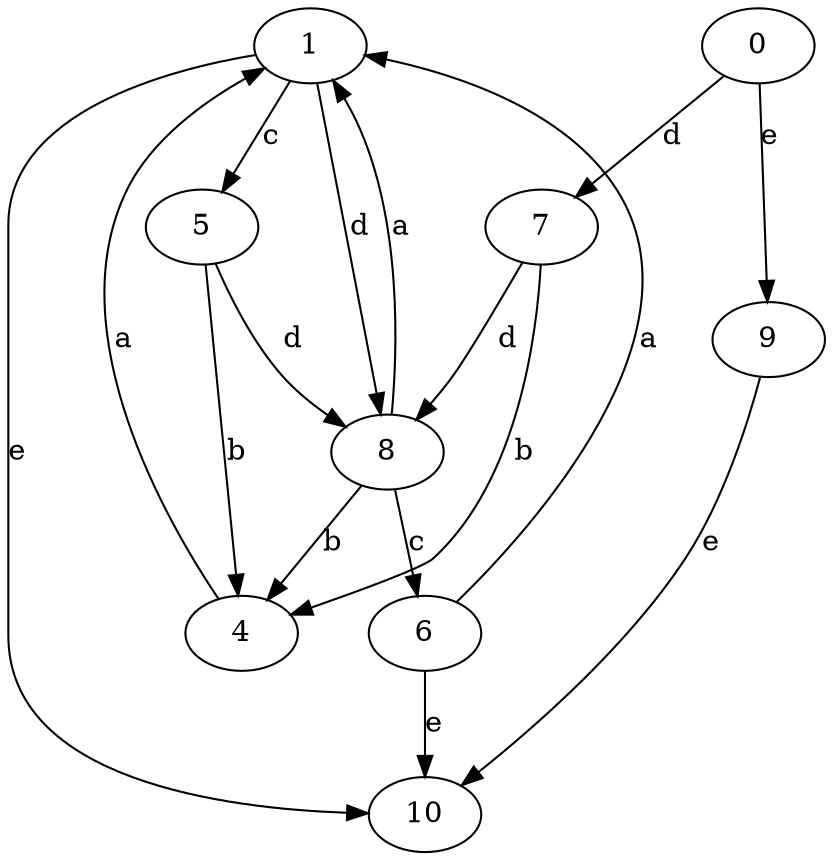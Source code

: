 strict digraph  {
1;
4;
5;
6;
7;
0;
8;
9;
10;
1 -> 5  [label=c];
1 -> 8  [label=d];
1 -> 10  [label=e];
4 -> 1  [label=a];
5 -> 4  [label=b];
5 -> 8  [label=d];
6 -> 1  [label=a];
6 -> 10  [label=e];
7 -> 4  [label=b];
7 -> 8  [label=d];
0 -> 7  [label=d];
0 -> 9  [label=e];
8 -> 1  [label=a];
8 -> 4  [label=b];
8 -> 6  [label=c];
9 -> 10  [label=e];
}
